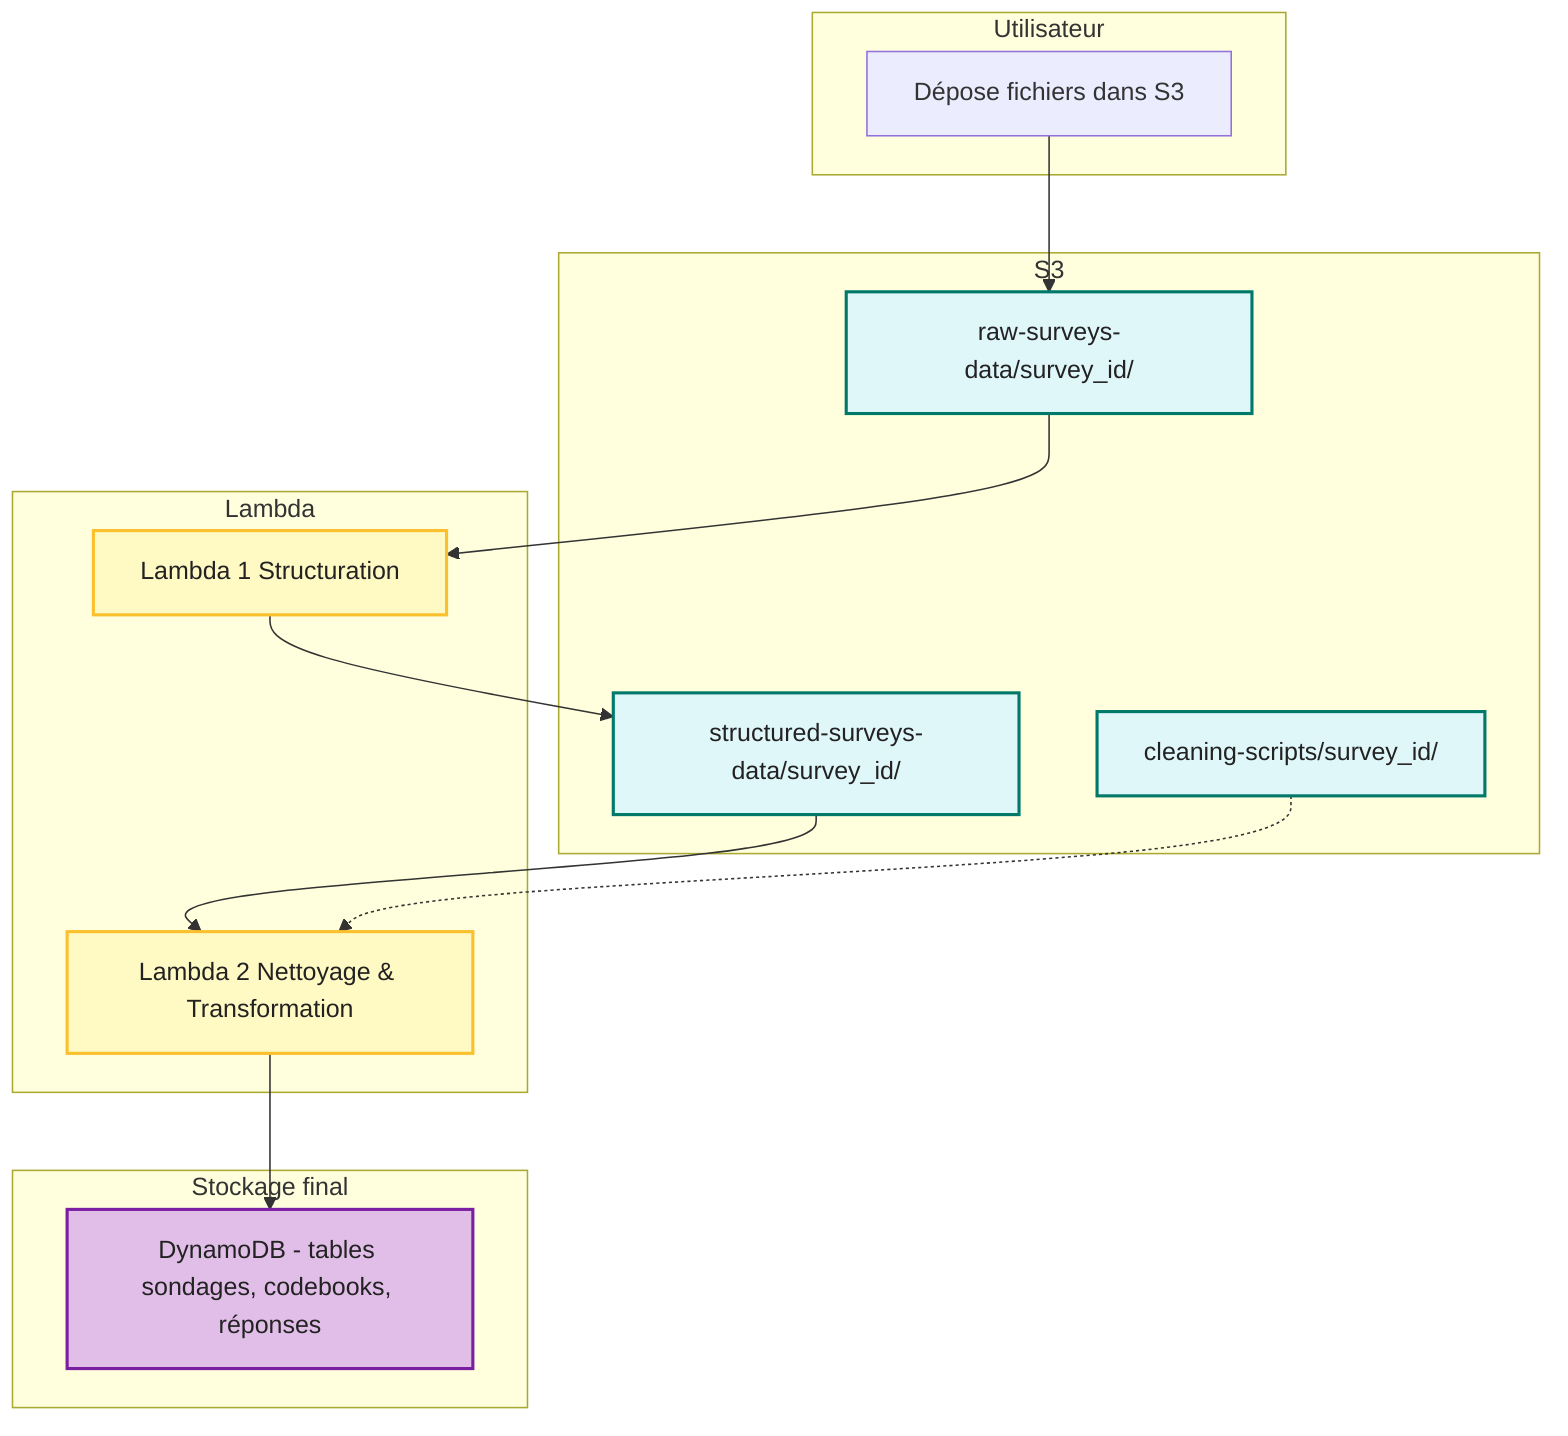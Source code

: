 flowchart TD
    subgraph Utilisateur
        A[Dépose fichiers dans S3]
    end

    subgraph S3
        B1[raw-surveys-data/survey_id/]
        B2[structured-surveys-data/survey_id/]
        B3[cleaning-scripts/survey_id/]
    end

    subgraph Lambda
        C1[Lambda 1 Structuration]
        C2[Lambda 2 Nettoyage & Transformation]
    end

    subgraph Stockage final
        D[DynamoDB - tables sondages, codebooks, réponses]
    end

    A --> B1
    B1 --> C1
    C1 --> B2
    B2 --> C2
    B3 -.-> C2
    C2 --> D

    %% Légende
    classDef s3 fill:#e0f7fa,stroke:#00796b,stroke-width:2px,color:#222;
    classDef lambda fill:#fff9c4,stroke:#fbc02d,stroke-width:2px,color:#222;
    classDef dynamo fill:#e1bee7,stroke:#7b1fa2,stroke-width:2px,color:#222;
    class B1,B2,B3 s3;
    class C1,C2 lambda;
    class D dynamo;